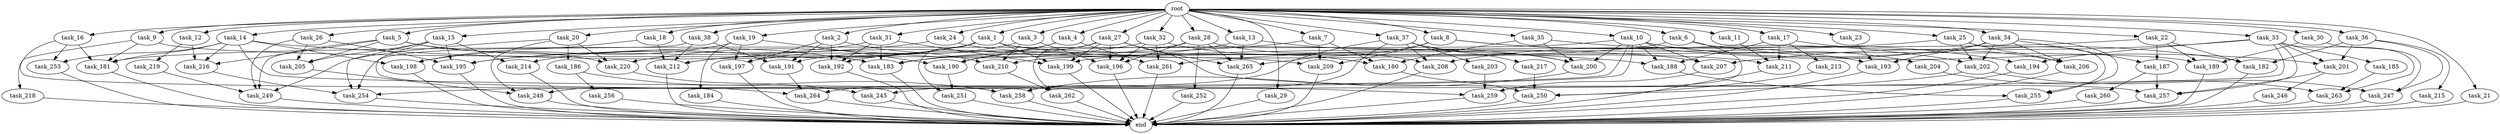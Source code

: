 digraph G {
  task_189 [size="4209067950.080000"];
  task_220 [size="3264175144.960000"];
  task_15 [size="10.240000"];
  task_7 [size="10.240000"];
  task_9 [size="10.240000"];
  task_183 [size="10565619548.160000"];
  task_4 [size="10.240000"];
  task_245 [size="7645041786.880000"];
  task_13 [size="10.240000"];
  task_16 [size="10.240000"];
  task_14 [size="10.240000"];
  task_253 [size="7730941132.800000"];
  task_3 [size="10.240000"];
  task_204 [size="5497558138.880000"];
  task_192 [size="11252814315.520000"];
  task_5 [size="10.240000"];
  task_199 [size="10222022164.480000"];
  task_20 [size="10.240000"];
  task_213 [size="343597383.680000"];
  task_264 [size="12025908428.800001"];
  task_28 [size="10.240000"];
  task_19 [size="10.240000"];
  task_203 [size="8589934592.000000"];
  task_208 [size="19327352832.000000"];
  task_2 [size="10.240000"];
  task_181 [size="15375982919.680000"];
  task_251 [size="11682311045.120001"];
  task_185 [size="5497558138.880000"];
  task_191 [size="16063177687.040001"];
  task_25 [size="10.240000"];
  task_190 [size="7730941132.800000"];
  task_201 [size="10479720202.240000"];
  task_36 [size="10.240000"];
  task_31 [size="10.240000"];
  task_188 [size="12799002542.080000"];
  task_1 [size="10.240000"];
  task_23 [size="10.240000"];
  task_261 [size="2834678415.360000"];
  task_194 [size="6871947673.600000"];
  task_193 [size="22677427322.880001"];
  task_265 [size="17351667875.840000"];
  task_215 [size="4209067950.080000"];
  task_29 [size="10.240000"];
  task_257 [size="12627203850.240000"];
  task_30 [size="10.240000"];
  task_205 [size="4209067950.080000"];
  task_197 [size="11424613007.360001"];
  task_195 [size="5927054868.480000"];
  task_180 [size="10307921510.400000"];
  task_26 [size="10.240000"];
  task_247 [size="5325759447.040000"];
  task_209 [size="16234976378.880001"];
  task_217 [size="8589934592.000000"];
  task_210 [size="14688788152.320000"];
  task_184 [size="1374389534.720000"];
  task_24 [size="10.240000"];
  task_18 [size="10.240000"];
  task_218 [size="2147483648.000000"];
  task_255 [size="11081015623.680000"];
  task_249 [size="9105330667.520000"];
  task_254 [size="10136122818.559999"];
  task_260 [size="2147483648.000000"];
  task_32 [size="10.240000"];
  task_12 [size="10.240000"];
  task_22 [size="10.240000"];
  task_248 [size="10737418240.000000"];
  task_21 [size="10.240000"];
  task_262 [size="8418135900.160000"];
  task_256 [size="2147483648.000000"];
  task_200 [size="20959440404.480000"];
  task_212 [size="14602888806.400000"];
  task_259 [size="18897856102.400002"];
  task_246 [size="773094113.280000"];
  task_216 [size="8504035246.080000"];
  task_8 [size="10.240000"];
  task_34 [size="10.240000"];
  root [size="0.000000"];
  task_17 [size="10.240000"];
  task_214 [size="3435973836.800000"];
  end [size="0.000000"];
  task_202 [size="14431090114.559999"];
  task_10 [size="10.240000"];
  task_219 [size="773094113.280000"];
  task_27 [size="10.240000"];
  task_182 [size="10479720202.240000"];
  task_6 [size="10.240000"];
  task_37 [size="10.240000"];
  task_35 [size="10.240000"];
  task_33 [size="10.240000"];
  task_186 [size="2147483648.000000"];
  task_38 [size="10.240000"];
  task_196 [size="13657996001.280001"];
  task_198 [size="9105330667.520000"];
  task_207 [size="11338713661.440001"];
  task_206 [size="9277129359.360001"];
  task_187 [size="9363028705.280001"];
  task_211 [size="4209067950.080000"];
  task_11 [size="10.240000"];
  task_258 [size="12884901888.000000"];
  task_250 [size="6012954214.400001"];
  task_252 [size="2147483648.000000"];
  task_263 [size="6614249635.840000"];

  task_189 -> end [size="1.000000"];
  task_220 -> task_245 [size="209715200.000000"];
  task_15 -> task_195 [size="33554432.000000"];
  task_15 -> task_264 [size="33554432.000000"];
  task_15 -> task_214 [size="33554432.000000"];
  task_15 -> task_254 [size="33554432.000000"];
  task_15 -> task_205 [size="33554432.000000"];
  task_7 -> task_209 [size="838860800.000000"];
  task_7 -> task_180 [size="838860800.000000"];
  task_7 -> task_212 [size="838860800.000000"];
  task_9 -> task_209 [size="209715200.000000"];
  task_9 -> task_181 [size="209715200.000000"];
  task_9 -> task_218 [size="209715200.000000"];
  task_183 -> end [size="1.000000"];
  task_4 -> task_183 [size="209715200.000000"];
  task_4 -> task_190 [size="209715200.000000"];
  task_4 -> task_261 [size="209715200.000000"];
  task_245 -> end [size="1.000000"];
  task_13 -> task_265 [size="536870912.000000"];
  task_13 -> task_183 [size="536870912.000000"];
  task_13 -> task_200 [size="536870912.000000"];
  task_16 -> task_181 [size="75497472.000000"];
  task_16 -> task_258 [size="75497472.000000"];
  task_16 -> task_253 [size="75497472.000000"];
  task_14 -> task_198 [size="679477248.000000"];
  task_14 -> task_181 [size="679477248.000000"];
  task_14 -> task_253 [size="679477248.000000"];
  task_14 -> task_216 [size="679477248.000000"];
  task_14 -> task_188 [size="679477248.000000"];
  task_14 -> task_259 [size="679477248.000000"];
  task_253 -> end [size="1.000000"];
  task_3 -> task_196 [size="679477248.000000"];
  task_3 -> task_191 [size="679477248.000000"];
  task_3 -> task_210 [size="679477248.000000"];
  task_204 -> task_263 [size="33554432.000000"];
  task_192 -> end [size="1.000000"];
  task_5 -> task_220 [size="75497472.000000"];
  task_5 -> task_183 [size="75497472.000000"];
  task_5 -> task_249 [size="75497472.000000"];
  task_5 -> task_216 [size="75497472.000000"];
  task_5 -> task_205 [size="75497472.000000"];
  task_199 -> end [size="1.000000"];
  task_20 -> task_186 [size="209715200.000000"];
  task_20 -> task_220 [size="209715200.000000"];
  task_20 -> task_249 [size="209715200.000000"];
  task_20 -> task_248 [size="209715200.000000"];
  task_213 -> task_250 [size="301989888.000000"];
  task_264 -> end [size="1.000000"];
  task_28 -> task_196 [size="209715200.000000"];
  task_28 -> task_192 [size="209715200.000000"];
  task_28 -> task_208 [size="209715200.000000"];
  task_28 -> task_265 [size="209715200.000000"];
  task_28 -> task_252 [size="209715200.000000"];
  task_19 -> task_197 [size="134217728.000000"];
  task_19 -> task_198 [size="134217728.000000"];
  task_19 -> task_190 [size="134217728.000000"];
  task_19 -> task_184 [size="134217728.000000"];
  task_203 -> task_259 [size="411041792.000000"];
  task_208 -> end [size="1.000000"];
  task_2 -> task_197 [size="679477248.000000"];
  task_2 -> task_192 [size="679477248.000000"];
  task_2 -> task_191 [size="679477248.000000"];
  task_2 -> task_210 [size="679477248.000000"];
  task_181 -> end [size="1.000000"];
  task_251 -> end [size="1.000000"];
  task_185 -> task_263 [size="75497472.000000"];
  task_191 -> task_264 [size="301989888.000000"];
  task_25 -> task_202 [size="33554432.000000"];
  task_25 -> task_255 [size="33554432.000000"];
  task_25 -> task_206 [size="33554432.000000"];
  task_25 -> task_261 [size="33554432.000000"];
  task_190 -> task_251 [size="838860800.000000"];
  task_201 -> task_246 [size="75497472.000000"];
  task_201 -> task_257 [size="75497472.000000"];
  task_36 -> task_201 [size="411041792.000000"];
  task_36 -> task_215 [size="411041792.000000"];
  task_36 -> task_182 [size="411041792.000000"];
  task_36 -> task_247 [size="411041792.000000"];
  task_31 -> task_192 [size="209715200.000000"];
  task_31 -> task_183 [size="209715200.000000"];
  task_31 -> task_195 [size="209715200.000000"];
  task_31 -> task_199 [size="209715200.000000"];
  task_188 -> task_255 [size="209715200.000000"];
  task_1 -> task_197 [size="301989888.000000"];
  task_1 -> task_189 [size="301989888.000000"];
  task_1 -> task_251 [size="301989888.000000"];
  task_1 -> task_212 [size="301989888.000000"];
  task_1 -> task_199 [size="301989888.000000"];
  task_1 -> task_214 [size="301989888.000000"];
  task_1 -> task_211 [size="301989888.000000"];
  task_23 -> task_193 [size="838860800.000000"];
  task_261 -> end [size="1.000000"];
  task_194 -> end [size="1.000000"];
  task_193 -> end [size="1.000000"];
  task_265 -> end [size="1.000000"];
  task_215 -> end [size="1.000000"];
  task_29 -> end [size="1.000000"];
  task_257 -> end [size="1.000000"];
  task_30 -> task_189 [size="33554432.000000"];
  task_30 -> task_247 [size="33554432.000000"];
  task_205 -> task_248 [size="301989888.000000"];
  task_197 -> end [size="1.000000"];
  task_195 -> end [size="1.000000"];
  task_180 -> task_250 [size="75497472.000000"];
  task_26 -> task_249 [size="301989888.000000"];
  task_26 -> task_195 [size="301989888.000000"];
  task_26 -> task_205 [size="301989888.000000"];
  task_247 -> end [size="1.000000"];
  task_209 -> end [size="1.000000"];
  task_217 -> task_250 [size="134217728.000000"];
  task_210 -> task_262 [size="411041792.000000"];
  task_184 -> end [size="1.000000"];
  task_24 -> task_207 [size="33554432.000000"];
  task_24 -> task_195 [size="33554432.000000"];
  task_18 -> task_198 [size="75497472.000000"];
  task_18 -> task_212 [size="75497472.000000"];
  task_218 -> end [size="1.000000"];
  task_255 -> end [size="1.000000"];
  task_249 -> end [size="1.000000"];
  task_254 -> end [size="1.000000"];
  task_260 -> end [size="1.000000"];
  task_32 -> task_180 [size="33554432.000000"];
  task_32 -> task_220 [size="33554432.000000"];
  task_32 -> task_196 [size="33554432.000000"];
  task_32 -> task_261 [size="33554432.000000"];
  task_12 -> task_219 [size="75497472.000000"];
  task_12 -> task_216 [size="75497472.000000"];
  task_22 -> task_189 [size="75497472.000000"];
  task_22 -> task_199 [size="75497472.000000"];
  task_22 -> task_182 [size="75497472.000000"];
  task_22 -> task_187 [size="75497472.000000"];
  task_248 -> end [size="1.000000"];
  task_21 -> end [size="1.000000"];
  task_262 -> end [size="1.000000"];
  task_256 -> end [size="1.000000"];
  task_200 -> task_258 [size="134217728.000000"];
  task_212 -> end [size="1.000000"];
  task_259 -> end [size="1.000000"];
  task_246 -> end [size="1.000000"];
  task_216 -> task_254 [size="209715200.000000"];
  task_8 -> task_202 [size="536870912.000000"];
  task_8 -> task_209 [size="536870912.000000"];
  task_8 -> task_265 [size="536870912.000000"];
  task_8 -> task_193 [size="536870912.000000"];
  task_34 -> task_202 [size="838860800.000000"];
  task_34 -> task_255 [size="838860800.000000"];
  task_34 -> task_206 [size="838860800.000000"];
  task_34 -> task_208 [size="838860800.000000"];
  task_34 -> task_193 [size="838860800.000000"];
  task_34 -> task_187 [size="838860800.000000"];
  root -> task_26 [size="1.000000"];
  root -> task_8 [size="1.000000"];
  root -> task_34 [size="1.000000"];
  root -> task_28 [size="1.000000"];
  root -> task_15 [size="1.000000"];
  root -> task_29 [size="1.000000"];
  root -> task_17 [size="1.000000"];
  root -> task_9 [size="1.000000"];
  root -> task_6 [size="1.000000"];
  root -> task_2 [size="1.000000"];
  root -> task_10 [size="1.000000"];
  root -> task_27 [size="1.000000"];
  root -> task_7 [size="1.000000"];
  root -> task_4 [size="1.000000"];
  root -> task_24 [size="1.000000"];
  root -> task_25 [size="1.000000"];
  root -> task_18 [size="1.000000"];
  root -> task_20 [size="1.000000"];
  root -> task_35 [size="1.000000"];
  root -> task_13 [size="1.000000"];
  root -> task_31 [size="1.000000"];
  root -> task_14 [size="1.000000"];
  root -> task_1 [size="1.000000"];
  root -> task_23 [size="1.000000"];
  root -> task_11 [size="1.000000"];
  root -> task_3 [size="1.000000"];
  root -> task_37 [size="1.000000"];
  root -> task_32 [size="1.000000"];
  root -> task_5 [size="1.000000"];
  root -> task_12 [size="1.000000"];
  root -> task_38 [size="1.000000"];
  root -> task_22 [size="1.000000"];
  root -> task_19 [size="1.000000"];
  root -> task_33 [size="1.000000"];
  root -> task_36 [size="1.000000"];
  root -> task_21 [size="1.000000"];
  root -> task_16 [size="1.000000"];
  root -> task_30 [size="1.000000"];
  task_17 -> task_211 [size="33554432.000000"];
  task_17 -> task_188 [size="33554432.000000"];
  task_17 -> task_213 [size="33554432.000000"];
  task_17 -> task_206 [size="33554432.000000"];
  task_214 -> end [size="1.000000"];
  task_202 -> task_250 [size="75497472.000000"];
  task_202 -> task_247 [size="75497472.000000"];
  task_10 -> task_181 [size="536870912.000000"];
  task_10 -> task_207 [size="536870912.000000"];
  task_10 -> task_182 [size="536870912.000000"];
  task_10 -> task_248 [size="536870912.000000"];
  task_10 -> task_188 [size="536870912.000000"];
  task_10 -> task_204 [size="536870912.000000"];
  task_10 -> task_200 [size="536870912.000000"];
  task_10 -> task_245 [size="536870912.000000"];
  task_219 -> task_249 [size="301989888.000000"];
  task_27 -> task_196 [size="411041792.000000"];
  task_27 -> task_265 [size="411041792.000000"];
  task_27 -> task_190 [size="411041792.000000"];
  task_27 -> task_199 [size="411041792.000000"];
  task_27 -> task_262 [size="411041792.000000"];
  task_27 -> task_257 [size="411041792.000000"];
  task_182 -> end [size="1.000000"];
  task_6 -> task_201 [size="75497472.000000"];
  task_6 -> task_210 [size="75497472.000000"];
  task_6 -> task_259 [size="75497472.000000"];
  task_37 -> task_217 [size="838860800.000000"];
  task_37 -> task_258 [size="838860800.000000"];
  task_37 -> task_203 [size="838860800.000000"];
  task_37 -> task_208 [size="838860800.000000"];
  task_37 -> task_264 [size="838860800.000000"];
  task_37 -> task_200 [size="838860800.000000"];
  task_35 -> task_180 [size="134217728.000000"];
  task_35 -> task_194 [size="134217728.000000"];
  task_35 -> task_200 [size="134217728.000000"];
  task_33 -> task_207 [size="536870912.000000"];
  task_33 -> task_254 [size="536870912.000000"];
  task_33 -> task_185 [size="536870912.000000"];
  task_33 -> task_201 [size="536870912.000000"];
  task_33 -> task_263 [size="536870912.000000"];
  task_33 -> task_194 [size="536870912.000000"];
  task_33 -> task_257 [size="536870912.000000"];
  task_186 -> task_258 [size="209715200.000000"];
  task_186 -> task_256 [size="209715200.000000"];
  task_38 -> task_191 [size="209715200.000000"];
  task_38 -> task_254 [size="209715200.000000"];
  task_38 -> task_212 [size="209715200.000000"];
  task_196 -> end [size="1.000000"];
  task_198 -> end [size="1.000000"];
  task_207 -> task_259 [size="679477248.000000"];
  task_206 -> end [size="1.000000"];
  task_187 -> task_260 [size="209715200.000000"];
  task_187 -> task_257 [size="209715200.000000"];
  task_211 -> end [size="1.000000"];
  task_11 -> task_211 [size="75497472.000000"];
  task_258 -> end [size="1.000000"];
  task_250 -> end [size="1.000000"];
  task_252 -> end [size="1.000000"];
  task_263 -> end [size="1.000000"];
}
